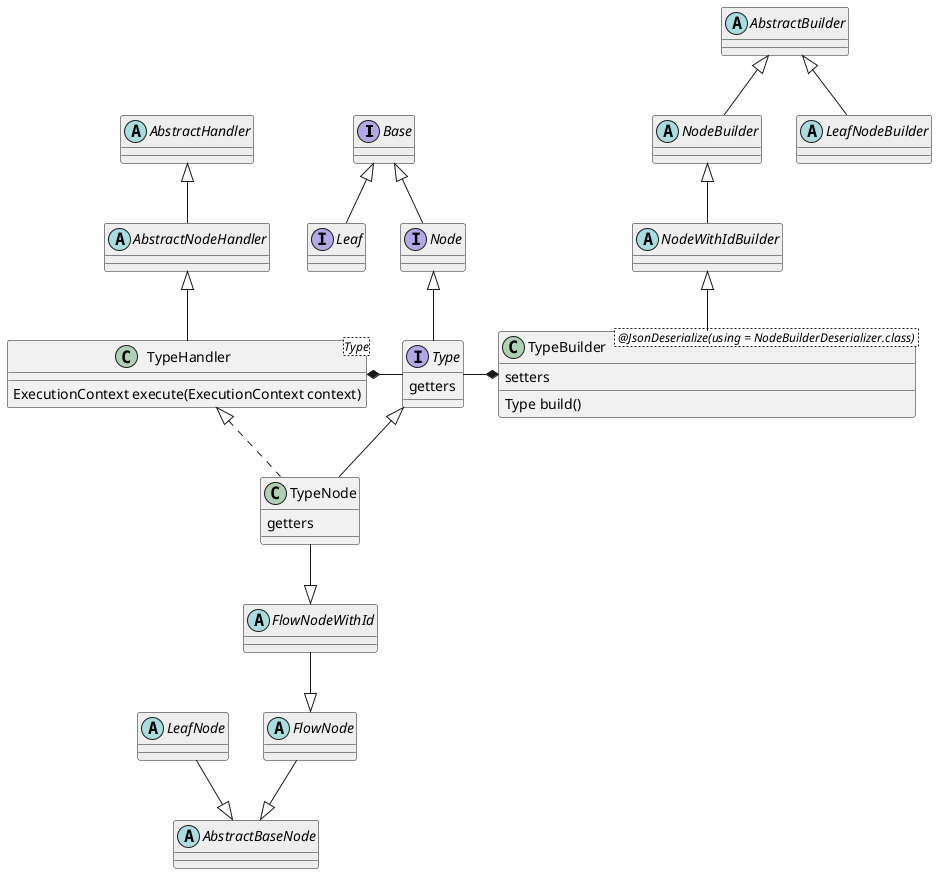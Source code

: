 @startuml

interface Base #EEE {
}
interface Leaf #EEE {
}
interface Node #EEE {
}
interface Type {
    getters
}

Base <|-down- Leaf
Base <|-down- Node
Node <|-down- Type
Type <|-- TypeNode

abstract class AbstractBaseNode #EEE
abstract class FlowNode #EEE
abstract class LeafNode #EEE
abstract class FlowNodeWithId #EEE
class TypeNode {
    getters
}

AbstractBaseNode <|-up- FlowNode
AbstractBaseNode <|-up- LeafNode
FlowNode <|-up- FlowNodeWithId
FlowNodeWithId <|-up- TypeNode



abstract class AbstractBuilder #EEE
abstract class NodeBuilder #EEE
abstract class LeafNodeBuilder #EEE
abstract class NodeWithIdBuilder #EEE
class TypeBuilder < @JsonDeserialize(using = NodeBuilderDeserializer.class) > {
    setters
    Type build()
}

TypeBuilder *-left- Type
AbstractBuilder <|-- LeafNodeBuilder
AbstractBuilder <|-- NodeBuilder
NodeBuilder <|-- NodeWithIdBuilder
NodeWithIdBuilder <|-down- TypeBuilder


abstract class AbstractHandler #EEE
abstract class AbstractNodeHandler #EEE extends AbstractHandler

class TypeHandler<Type> extends AbstractNodeHandler {
    ExecutionContext execute(ExecutionContext context)
}

TypeHandler *- Type
TypeHandler <|.. TypeNode

@enduml
